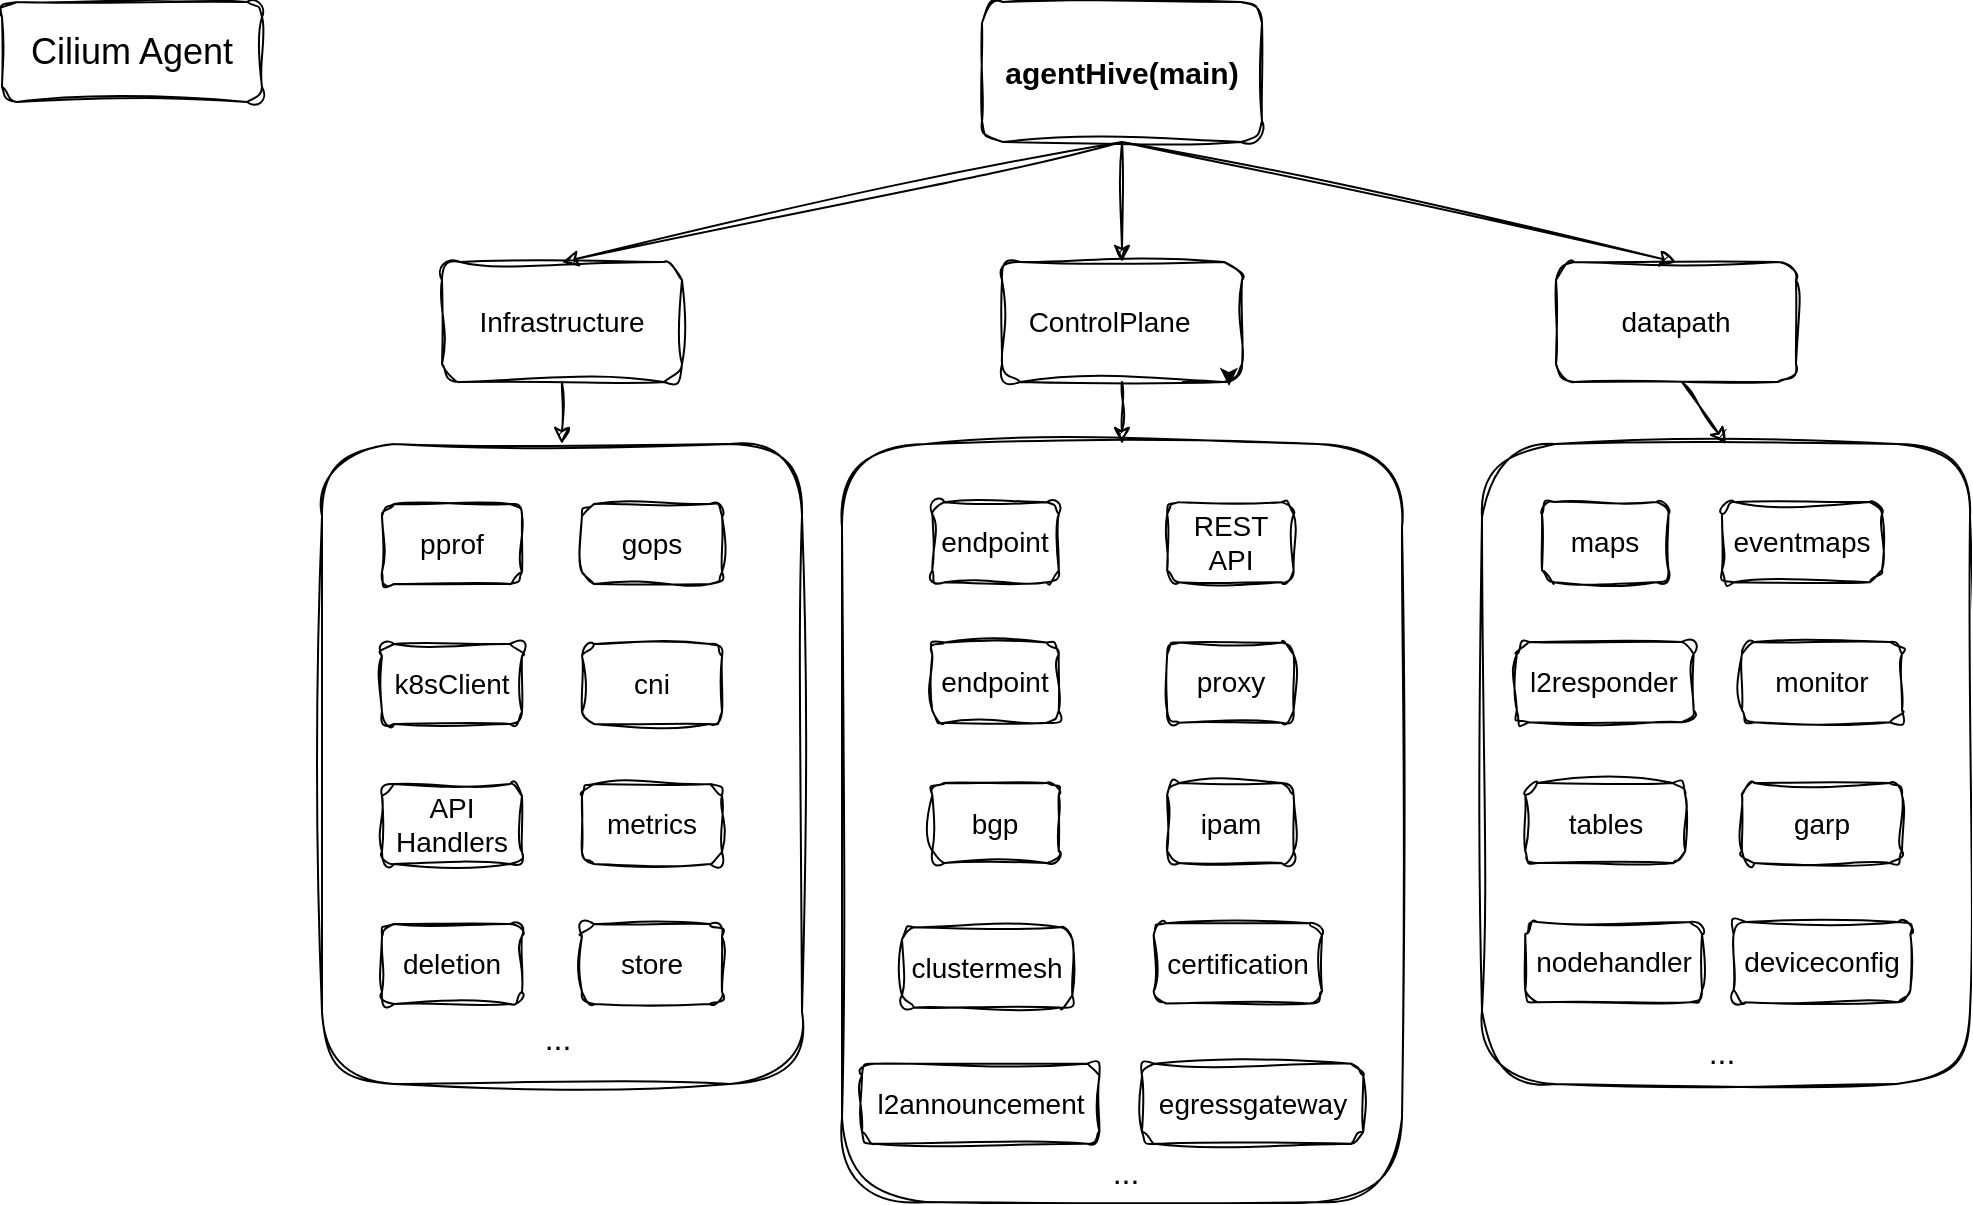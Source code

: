 <mxfile version="22.0.4" type="github">
  <diagram name="第 1 页" id="8txZNbQ0SxlxXvtWB0ZA">
    <mxGraphModel dx="1194" dy="669" grid="1" gridSize="10" guides="1" tooltips="1" connect="1" arrows="1" fold="1" page="1" pageScale="1" pageWidth="1169" pageHeight="827" math="0" shadow="0">
      <root>
        <mxCell id="0" />
        <mxCell id="1" parent="0" />
        <mxCell id="jR49aNxmQRyQQmH85-RO-2" value="&lt;b style=&quot;font-size: 15px;&quot;&gt;agentHive(main)&lt;/b&gt;" style="rounded=1;whiteSpace=wrap;html=1;sketch=1;curveFitting=1;jiggle=2;fontSize=15;" vertex="1" parent="1">
          <mxGeometry x="500" y="10" width="140" height="70" as="geometry" />
        </mxCell>
        <mxCell id="jR49aNxmQRyQQmH85-RO-3" value="Infrastructure" style="rounded=1;whiteSpace=wrap;html=1;sketch=1;curveFitting=1;jiggle=2;fontSize=14;" vertex="1" parent="1">
          <mxGeometry x="230" y="140" width="120" height="60" as="geometry" />
        </mxCell>
        <mxCell id="jR49aNxmQRyQQmH85-RO-4" value="ControlPlane&lt;span style=&quot;white-space: pre; font-size: 14px;&quot;&gt;&#x9;&lt;/span&gt;" style="rounded=1;whiteSpace=wrap;html=1;glass=0;sketch=1;curveFitting=1;jiggle=2;fontSize=14;" vertex="1" parent="1">
          <mxGeometry x="510" y="140" width="120" height="60" as="geometry" />
        </mxCell>
        <mxCell id="jR49aNxmQRyQQmH85-RO-5" value="datapath" style="rounded=1;whiteSpace=wrap;html=1;sketch=1;curveFitting=1;jiggle=2;fontSize=14;" vertex="1" parent="1">
          <mxGeometry x="787" y="140" width="120" height="60" as="geometry" />
        </mxCell>
        <mxCell id="jR49aNxmQRyQQmH85-RO-7" value="" style="endArrow=classic;html=1;rounded=0;exitX=0.5;exitY=1;exitDx=0;exitDy=0;entryX=0.5;entryY=0;entryDx=0;entryDy=0;sketch=1;curveFitting=1;jiggle=2;" edge="1" parent="1" source="jR49aNxmQRyQQmH85-RO-2" target="jR49aNxmQRyQQmH85-RO-3">
          <mxGeometry width="50" height="50" relative="1" as="geometry">
            <mxPoint x="530" y="308.02" as="sourcePoint" />
            <mxPoint x="580" y="258.02" as="targetPoint" />
          </mxGeometry>
        </mxCell>
        <mxCell id="jR49aNxmQRyQQmH85-RO-8" value="" style="endArrow=classic;html=1;rounded=0;exitX=0.5;exitY=1;exitDx=0;exitDy=0;entryX=0.5;entryY=0;entryDx=0;entryDy=0;sketch=1;curveFitting=1;jiggle=2;" edge="1" parent="1" source="jR49aNxmQRyQQmH85-RO-2" target="jR49aNxmQRyQQmH85-RO-4">
          <mxGeometry width="50" height="50" relative="1" as="geometry">
            <mxPoint x="530" y="108.02" as="sourcePoint" />
            <mxPoint x="300" y="188.02" as="targetPoint" />
          </mxGeometry>
        </mxCell>
        <mxCell id="jR49aNxmQRyQQmH85-RO-9" value="" style="endArrow=classic;html=1;rounded=0;entryX=0.5;entryY=0;entryDx=0;entryDy=0;exitX=0.5;exitY=1;exitDx=0;exitDy=0;sketch=1;curveFitting=1;jiggle=2;" edge="1" parent="1" source="jR49aNxmQRyQQmH85-RO-2" target="jR49aNxmQRyQQmH85-RO-5">
          <mxGeometry width="50" height="50" relative="1" as="geometry">
            <mxPoint x="520" y="98.02" as="sourcePoint" />
            <mxPoint x="780" y="148.02" as="targetPoint" />
          </mxGeometry>
        </mxCell>
        <mxCell id="jR49aNxmQRyQQmH85-RO-11" value="&lt;font style=&quot;font-size: 18px;&quot;&gt;Cilium Agent&lt;/font&gt;" style="text;html=1;strokeColor=default;fillColor=none;align=center;verticalAlign=middle;whiteSpace=wrap;rounded=1;sketch=1;curveFitting=1;jiggle=2;" vertex="1" parent="1">
          <mxGeometry x="10" y="10" width="130" height="50" as="geometry" />
        </mxCell>
        <mxCell id="jR49aNxmQRyQQmH85-RO-35" value="" style="group" vertex="1" connectable="0" parent="1">
          <mxGeometry x="170" y="231" width="240" height="320" as="geometry" />
        </mxCell>
        <mxCell id="jR49aNxmQRyQQmH85-RO-20" value="" style="rounded=1;whiteSpace=wrap;html=1;sketch=1;curveFitting=1;jiggle=2;" vertex="1" parent="jR49aNxmQRyQQmH85-RO-35">
          <mxGeometry width="240" height="320" as="geometry" />
        </mxCell>
        <mxCell id="jR49aNxmQRyQQmH85-RO-12" value="pprof" style="rounded=1;whiteSpace=wrap;html=1;sketch=1;curveFitting=1;jiggle=2;fontSize=14;" vertex="1" parent="jR49aNxmQRyQQmH85-RO-35">
          <mxGeometry x="30" y="30" width="70" height="40" as="geometry" />
        </mxCell>
        <mxCell id="jR49aNxmQRyQQmH85-RO-13" value="gops" style="rounded=1;whiteSpace=wrap;html=1;sketch=1;curveFitting=1;jiggle=2;fontSize=14;" vertex="1" parent="jR49aNxmQRyQQmH85-RO-35">
          <mxGeometry x="130" y="30" width="70" height="40" as="geometry" />
        </mxCell>
        <mxCell id="jR49aNxmQRyQQmH85-RO-14" value="k8sClient" style="rounded=1;whiteSpace=wrap;html=1;sketch=1;curveFitting=1;jiggle=2;fontSize=14;" vertex="1" parent="jR49aNxmQRyQQmH85-RO-35">
          <mxGeometry x="30" y="100" width="70" height="40" as="geometry" />
        </mxCell>
        <mxCell id="jR49aNxmQRyQQmH85-RO-15" value="cni" style="rounded=1;whiteSpace=wrap;html=1;sketch=1;curveFitting=1;jiggle=2;fontSize=14;" vertex="1" parent="jR49aNxmQRyQQmH85-RO-35">
          <mxGeometry x="130" y="100" width="70" height="40" as="geometry" />
        </mxCell>
        <mxCell id="jR49aNxmQRyQQmH85-RO-16" value="API Handlers" style="rounded=1;whiteSpace=wrap;html=1;sketch=1;curveFitting=1;jiggle=2;fontSize=14;" vertex="1" parent="jR49aNxmQRyQQmH85-RO-35">
          <mxGeometry x="30" y="170" width="70" height="40" as="geometry" />
        </mxCell>
        <mxCell id="jR49aNxmQRyQQmH85-RO-17" value="metrics" style="rounded=1;whiteSpace=wrap;html=1;sketch=1;curveFitting=1;jiggle=2;fontSize=14;" vertex="1" parent="jR49aNxmQRyQQmH85-RO-35">
          <mxGeometry x="130" y="170" width="70" height="40" as="geometry" />
        </mxCell>
        <mxCell id="jR49aNxmQRyQQmH85-RO-18" value="deletion" style="rounded=1;whiteSpace=wrap;html=1;sketch=1;curveFitting=1;jiggle=2;fontSize=14;" vertex="1" parent="jR49aNxmQRyQQmH85-RO-35">
          <mxGeometry x="30" y="240" width="70" height="40" as="geometry" />
        </mxCell>
        <mxCell id="jR49aNxmQRyQQmH85-RO-19" value="store" style="rounded=1;whiteSpace=wrap;html=1;sketch=1;curveFitting=1;jiggle=2;fontSize=14;" vertex="1" parent="jR49aNxmQRyQQmH85-RO-35">
          <mxGeometry x="130" y="240" width="70" height="40" as="geometry" />
        </mxCell>
        <mxCell id="jR49aNxmQRyQQmH85-RO-28" value="..." style="text;html=1;strokeColor=none;fillColor=none;align=center;verticalAlign=middle;whiteSpace=wrap;rounded=0;fontSize=16;" vertex="1" parent="jR49aNxmQRyQQmH85-RO-35">
          <mxGeometry x="88" y="282" width="60" height="30" as="geometry" />
        </mxCell>
        <mxCell id="jR49aNxmQRyQQmH85-RO-37" value="" style="group" vertex="1" connectable="0" parent="1">
          <mxGeometry x="430" y="231" width="280" height="379" as="geometry" />
        </mxCell>
        <mxCell id="jR49aNxmQRyQQmH85-RO-10" style="edgeStyle=orthogonalEdgeStyle;rounded=0;orthogonalLoop=1;jettySize=auto;html=1;exitX=0.75;exitY=1;exitDx=0;exitDy=0;entryX=0.946;entryY=1.033;entryDx=0;entryDy=0;entryPerimeter=0;" edge="1" parent="jR49aNxmQRyQQmH85-RO-37" source="jR49aNxmQRyQQmH85-RO-4" target="jR49aNxmQRyQQmH85-RO-4">
          <mxGeometry relative="1" as="geometry" />
        </mxCell>
        <mxCell id="jR49aNxmQRyQQmH85-RO-36" value="" style="group" vertex="1" connectable="0" parent="jR49aNxmQRyQQmH85-RO-37">
          <mxGeometry width="280" height="379.0" as="geometry" />
        </mxCell>
        <mxCell id="jR49aNxmQRyQQmH85-RO-33" value="" style="rounded=1;whiteSpace=wrap;html=1;sketch=1;curveFitting=1;jiggle=2;" vertex="1" parent="jR49aNxmQRyQQmH85-RO-36">
          <mxGeometry width="280" height="379.0" as="geometry" />
        </mxCell>
        <mxCell id="jR49aNxmQRyQQmH85-RO-21" value="endpoint" style="rounded=1;whiteSpace=wrap;html=1;sketch=1;curveFitting=1;jiggle=2;fontSize=14;" vertex="1" parent="jR49aNxmQRyQQmH85-RO-36">
          <mxGeometry x="45.161" y="29.077" width="63.226" height="40.106" as="geometry" />
        </mxCell>
        <mxCell id="jR49aNxmQRyQQmH85-RO-22" value="certification" style="rounded=1;whiteSpace=wrap;html=1;sketch=1;curveFitting=1;jiggle=2;fontSize=14;" vertex="1" parent="jR49aNxmQRyQQmH85-RO-36">
          <mxGeometry x="155.81" y="239.63" width="84.19" height="40.11" as="geometry" />
        </mxCell>
        <mxCell id="jR49aNxmQRyQQmH85-RO-23" value="endpoint" style="rounded=1;whiteSpace=wrap;html=1;sketch=1;curveFitting=1;jiggle=2;fontSize=14;" vertex="1" parent="jR49aNxmQRyQQmH85-RO-36">
          <mxGeometry x="45.161" y="99.262" width="63.226" height="40.106" as="geometry" />
        </mxCell>
        <mxCell id="jR49aNxmQRyQQmH85-RO-24" value="proxy" style="rounded=1;whiteSpace=wrap;html=1;sketch=1;curveFitting=1;jiggle=2;fontSize=14;" vertex="1" parent="jR49aNxmQRyQQmH85-RO-36">
          <mxGeometry x="162.581" y="99.262" width="63.226" height="40.106" as="geometry" />
        </mxCell>
        <mxCell id="jR49aNxmQRyQQmH85-RO-25" value="REST API" style="rounded=1;whiteSpace=wrap;html=1;sketch=1;curveFitting=1;jiggle=2;fontSize=14;" vertex="1" parent="jR49aNxmQRyQQmH85-RO-36">
          <mxGeometry x="162.581" y="29.077" width="63.226" height="40.106" as="geometry" />
        </mxCell>
        <mxCell id="jR49aNxmQRyQQmH85-RO-26" value="bgp" style="rounded=1;whiteSpace=wrap;html=1;sketch=1;curveFitting=1;jiggle=2;fontSize=14;" vertex="1" parent="jR49aNxmQRyQQmH85-RO-36">
          <mxGeometry x="45.161" y="169.447" width="63.226" height="40.106" as="geometry" />
        </mxCell>
        <mxCell id="jR49aNxmQRyQQmH85-RO-27" value="ipam" style="rounded=1;whiteSpace=wrap;html=1;sketch=1;curveFitting=1;jiggle=2;fontSize=14;" vertex="1" parent="jR49aNxmQRyQQmH85-RO-36">
          <mxGeometry x="162.581" y="169.447" width="63.226" height="40.106" as="geometry" />
        </mxCell>
        <mxCell id="jR49aNxmQRyQQmH85-RO-30" value="egressgateway" style="rounded=1;whiteSpace=wrap;html=1;sketch=1;curveFitting=1;jiggle=2;fontSize=14;" vertex="1" parent="jR49aNxmQRyQQmH85-RO-36">
          <mxGeometry x="150" y="309.82" width="110.65" height="40.11" as="geometry" />
        </mxCell>
        <mxCell id="jR49aNxmQRyQQmH85-RO-31" value="clustermesh" style="rounded=1;whiteSpace=wrap;html=1;sketch=1;curveFitting=1;jiggle=2;fontSize=14;" vertex="1" parent="jR49aNxmQRyQQmH85-RO-36">
          <mxGeometry x="30" y="241.64" width="85.16" height="40.11" as="geometry" />
        </mxCell>
        <mxCell id="jR49aNxmQRyQQmH85-RO-32" value="l2announcement" style="rounded=1;whiteSpace=wrap;html=1;sketch=1;curveFitting=1;jiggle=2;fontSize=14;" vertex="1" parent="jR49aNxmQRyQQmH85-RO-36">
          <mxGeometry x="10" y="309.82" width="118.71" height="40.11" as="geometry" />
        </mxCell>
        <mxCell id="jR49aNxmQRyQQmH85-RO-34" value="..." style="text;html=1;strokeColor=none;fillColor=none;align=center;verticalAlign=middle;whiteSpace=wrap;rounded=0;fontSize=16;" vertex="1" parent="jR49aNxmQRyQQmH85-RO-36">
          <mxGeometry x="115.161" y="348.921" width="54.194" height="30.079" as="geometry" />
        </mxCell>
        <mxCell id="jR49aNxmQRyQQmH85-RO-38" value="" style="endArrow=classic;html=1;rounded=0;entryX=0.5;entryY=0;entryDx=0;entryDy=0;sketch=1;curveFitting=1;jiggle=2;" edge="1" parent="1" target="jR49aNxmQRyQQmH85-RO-20">
          <mxGeometry width="50" height="50" relative="1" as="geometry">
            <mxPoint x="290" y="200" as="sourcePoint" />
            <mxPoint x="340" y="150" as="targetPoint" />
          </mxGeometry>
        </mxCell>
        <mxCell id="jR49aNxmQRyQQmH85-RO-39" value="" style="endArrow=classic;html=1;rounded=0;entryX=0.5;entryY=0;entryDx=0;entryDy=0;sketch=1;curveFitting=1;jiggle=2;exitX=0.5;exitY=1;exitDx=0;exitDy=0;" edge="1" parent="1" source="jR49aNxmQRyQQmH85-RO-4" target="jR49aNxmQRyQQmH85-RO-33">
          <mxGeometry width="50" height="50" relative="1" as="geometry">
            <mxPoint x="580" y="200" as="sourcePoint" />
            <mxPoint x="420" y="231" as="targetPoint" />
          </mxGeometry>
        </mxCell>
        <mxCell id="jR49aNxmQRyQQmH85-RO-61" value="" style="group" vertex="1" connectable="0" parent="1">
          <mxGeometry x="760" y="231" width="234" height="329" as="geometry" />
        </mxCell>
        <mxCell id="jR49aNxmQRyQQmH85-RO-60" value="" style="rounded=1;whiteSpace=wrap;html=1;sketch=1;curveFitting=1;jiggle=2;" vertex="1" parent="jR49aNxmQRyQQmH85-RO-61">
          <mxGeometry x="-10" width="244" height="320" as="geometry" />
        </mxCell>
        <mxCell id="jR49aNxmQRyQQmH85-RO-52" value="maps" style="rounded=1;whiteSpace=wrap;html=1;sketch=1;curveFitting=1;jiggle=2;fontSize=14;" vertex="1" parent="jR49aNxmQRyQQmH85-RO-61">
          <mxGeometry x="20.001" y="28.997" width="63.226" height="40.106" as="geometry" />
        </mxCell>
        <mxCell id="jR49aNxmQRyQQmH85-RO-53" value="eventmaps" style="rounded=1;whiteSpace=wrap;html=1;sketch=1;curveFitting=1;jiggle=2;fontSize=14;" vertex="1" parent="jR49aNxmQRyQQmH85-RO-61">
          <mxGeometry x="110" y="29" width="80" height="40.11" as="geometry" />
        </mxCell>
        <mxCell id="jR49aNxmQRyQQmH85-RO-54" value="monitor" style="rounded=1;whiteSpace=wrap;html=1;sketch=1;curveFitting=1;jiggle=2;fontSize=14;" vertex="1" parent="jR49aNxmQRyQQmH85-RO-61">
          <mxGeometry x="120" y="99" width="80" height="40.11" as="geometry" />
        </mxCell>
        <mxCell id="jR49aNxmQRyQQmH85-RO-55" value="l2responder" style="rounded=1;whiteSpace=wrap;html=1;sketch=1;curveFitting=1;jiggle=2;fontSize=14;" vertex="1" parent="jR49aNxmQRyQQmH85-RO-61">
          <mxGeometry x="7.42" y="99" width="88.39" height="40.11" as="geometry" />
        </mxCell>
        <mxCell id="jR49aNxmQRyQQmH85-RO-56" value="tables" style="rounded=1;whiteSpace=wrap;html=1;sketch=1;curveFitting=1;jiggle=2;fontSize=14;" vertex="1" parent="jR49aNxmQRyQQmH85-RO-61">
          <mxGeometry x="11.61" y="169.45" width="80" height="40.11" as="geometry" />
        </mxCell>
        <mxCell id="jR49aNxmQRyQQmH85-RO-57" value="garp" style="rounded=1;whiteSpace=wrap;html=1;sketch=1;curveFitting=1;jiggle=2;fontSize=14;" vertex="1" parent="jR49aNxmQRyQQmH85-RO-61">
          <mxGeometry x="120" y="169.45" width="80" height="40.11" as="geometry" />
        </mxCell>
        <mxCell id="jR49aNxmQRyQQmH85-RO-58" value="nodehandler" style="rounded=1;whiteSpace=wrap;html=1;sketch=1;curveFitting=1;jiggle=2;fontSize=14;" vertex="1" parent="jR49aNxmQRyQQmH85-RO-61">
          <mxGeometry x="11.61" y="239" width="88.39" height="40.11" as="geometry" />
        </mxCell>
        <mxCell id="jR49aNxmQRyQQmH85-RO-59" value="deviceconfig" style="rounded=1;whiteSpace=wrap;html=1;sketch=1;curveFitting=1;jiggle=2;fontSize=14;" vertex="1" parent="jR49aNxmQRyQQmH85-RO-61">
          <mxGeometry x="115.8" y="239" width="88.39" height="40.11" as="geometry" />
        </mxCell>
        <mxCell id="jR49aNxmQRyQQmH85-RO-76" value="..." style="text;html=1;strokeColor=none;fillColor=none;align=center;verticalAlign=middle;whiteSpace=wrap;rounded=0;fontSize=16;" vertex="1" parent="jR49aNxmQRyQQmH85-RO-61">
          <mxGeometry x="83.231" y="289.001" width="54.194" height="30.079" as="geometry" />
        </mxCell>
        <mxCell id="jR49aNxmQRyQQmH85-RO-62" value="" style="endArrow=classic;html=1;rounded=0;entryX=0.5;entryY=0;entryDx=0;entryDy=0;sketch=1;curveFitting=1;jiggle=2;" edge="1" parent="1" target="jR49aNxmQRyQQmH85-RO-60">
          <mxGeometry width="50" height="50" relative="1" as="geometry">
            <mxPoint x="850" y="200" as="sourcePoint" />
            <mxPoint x="900" y="150" as="targetPoint" />
          </mxGeometry>
        </mxCell>
      </root>
    </mxGraphModel>
  </diagram>
</mxfile>
